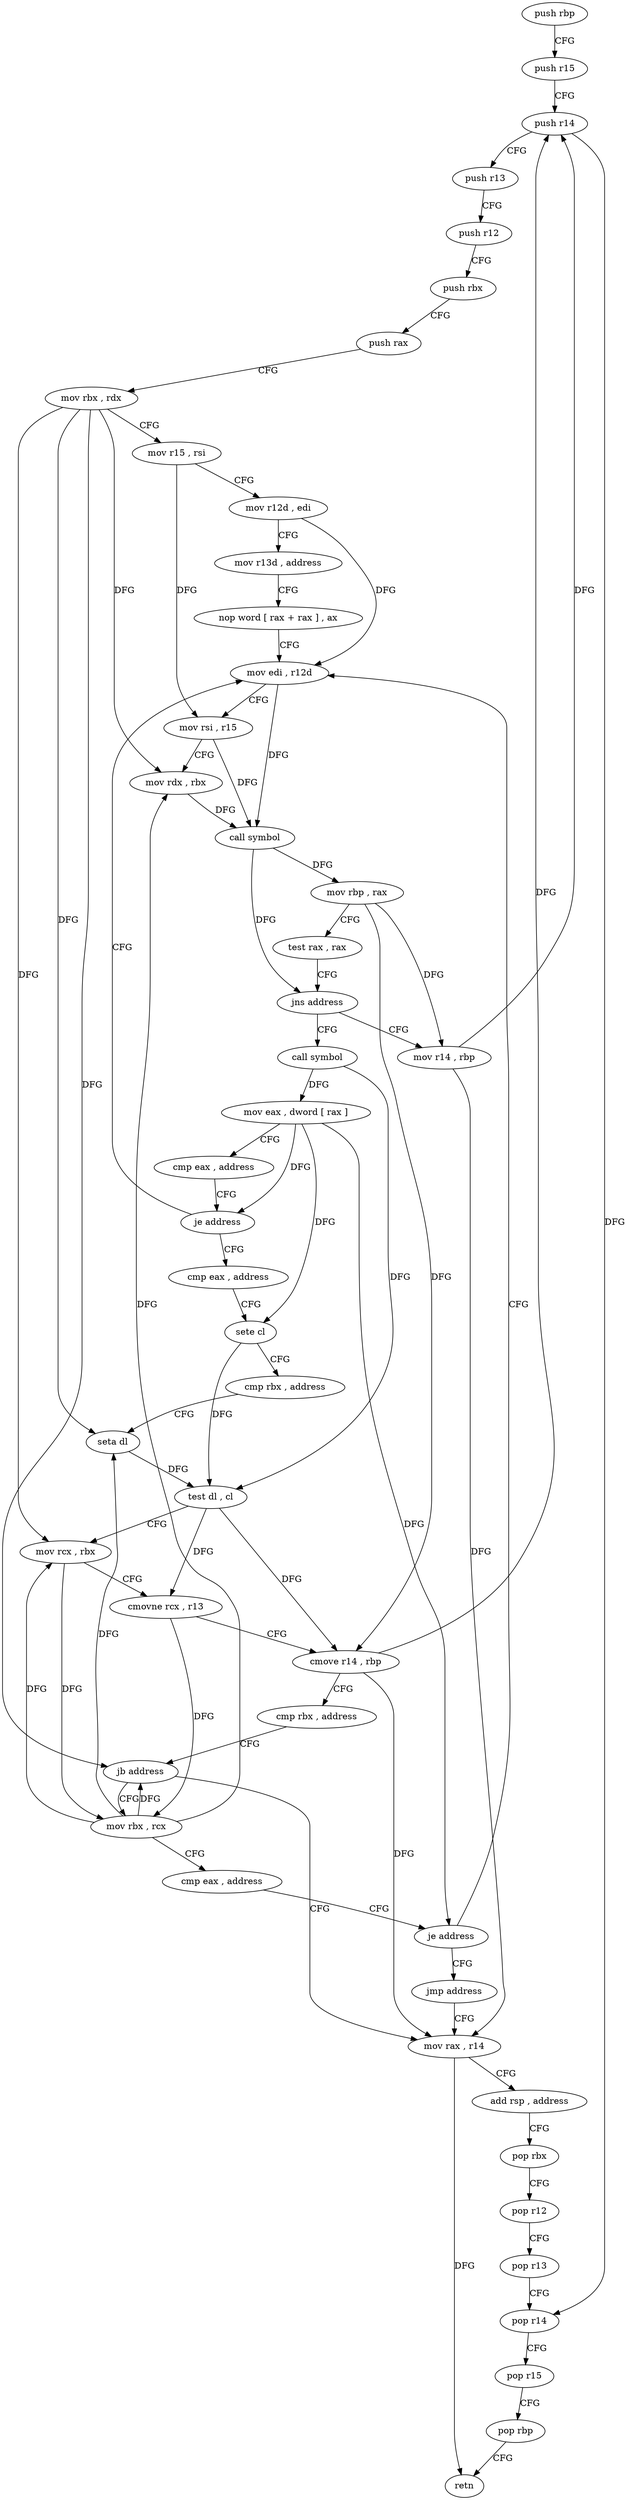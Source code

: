 digraph "func" {
"4215168" [label = "push rbp" ]
"4215169" [label = "push r15" ]
"4215171" [label = "push r14" ]
"4215173" [label = "push r13" ]
"4215175" [label = "push r12" ]
"4215177" [label = "push rbx" ]
"4215178" [label = "push rax" ]
"4215179" [label = "mov rbx , rdx" ]
"4215182" [label = "mov r15 , rsi" ]
"4215185" [label = "mov r12d , edi" ]
"4215188" [label = "mov r13d , address" ]
"4215194" [label = "nop word [ rax + rax ] , ax" ]
"4215200" [label = "mov edi , r12d" ]
"4215282" [label = "mov r14 , rbp" ]
"4215285" [label = "mov rax , r14" ]
"4215222" [label = "call symbol" ]
"4215227" [label = "mov eax , dword [ rax ]" ]
"4215229" [label = "cmp eax , address" ]
"4215232" [label = "je address" ]
"4215234" [label = "cmp eax , address" ]
"4215203" [label = "mov rsi , r15" ]
"4215206" [label = "mov rdx , rbx" ]
"4215209" [label = "call symbol" ]
"4215214" [label = "mov rbp , rax" ]
"4215217" [label = "test rax , rax" ]
"4215220" [label = "jns address" ]
"4215237" [label = "sete cl" ]
"4215240" [label = "cmp rbx , address" ]
"4215247" [label = "seta dl" ]
"4215250" [label = "test dl , cl" ]
"4215252" [label = "mov rcx , rbx" ]
"4215255" [label = "cmovne rcx , r13" ]
"4215259" [label = "cmove r14 , rbp" ]
"4215263" [label = "cmp rbx , address" ]
"4215270" [label = "jb address" ]
"4215272" [label = "mov rbx , rcx" ]
"4215288" [label = "add rsp , address" ]
"4215292" [label = "pop rbx" ]
"4215293" [label = "pop r12" ]
"4215295" [label = "pop r13" ]
"4215297" [label = "pop r14" ]
"4215299" [label = "pop r15" ]
"4215301" [label = "pop rbp" ]
"4215302" [label = "retn" ]
"4215275" [label = "cmp eax , address" ]
"4215278" [label = "je address" ]
"4215280" [label = "jmp address" ]
"4215168" -> "4215169" [ label = "CFG" ]
"4215169" -> "4215171" [ label = "CFG" ]
"4215171" -> "4215173" [ label = "CFG" ]
"4215171" -> "4215297" [ label = "DFG" ]
"4215173" -> "4215175" [ label = "CFG" ]
"4215175" -> "4215177" [ label = "CFG" ]
"4215177" -> "4215178" [ label = "CFG" ]
"4215178" -> "4215179" [ label = "CFG" ]
"4215179" -> "4215182" [ label = "CFG" ]
"4215179" -> "4215206" [ label = "DFG" ]
"4215179" -> "4215247" [ label = "DFG" ]
"4215179" -> "4215252" [ label = "DFG" ]
"4215179" -> "4215270" [ label = "DFG" ]
"4215182" -> "4215185" [ label = "CFG" ]
"4215182" -> "4215203" [ label = "DFG" ]
"4215185" -> "4215188" [ label = "CFG" ]
"4215185" -> "4215200" [ label = "DFG" ]
"4215188" -> "4215194" [ label = "CFG" ]
"4215194" -> "4215200" [ label = "CFG" ]
"4215200" -> "4215203" [ label = "CFG" ]
"4215200" -> "4215209" [ label = "DFG" ]
"4215282" -> "4215285" [ label = "DFG" ]
"4215282" -> "4215171" [ label = "DFG" ]
"4215285" -> "4215288" [ label = "CFG" ]
"4215285" -> "4215302" [ label = "DFG" ]
"4215222" -> "4215227" [ label = "DFG" ]
"4215222" -> "4215250" [ label = "DFG" ]
"4215227" -> "4215229" [ label = "CFG" ]
"4215227" -> "4215232" [ label = "DFG" ]
"4215227" -> "4215237" [ label = "DFG" ]
"4215227" -> "4215278" [ label = "DFG" ]
"4215229" -> "4215232" [ label = "CFG" ]
"4215232" -> "4215200" [ label = "CFG" ]
"4215232" -> "4215234" [ label = "CFG" ]
"4215234" -> "4215237" [ label = "CFG" ]
"4215203" -> "4215206" [ label = "CFG" ]
"4215203" -> "4215209" [ label = "DFG" ]
"4215206" -> "4215209" [ label = "DFG" ]
"4215209" -> "4215214" [ label = "DFG" ]
"4215209" -> "4215220" [ label = "DFG" ]
"4215214" -> "4215217" [ label = "CFG" ]
"4215214" -> "4215282" [ label = "DFG" ]
"4215214" -> "4215259" [ label = "DFG" ]
"4215217" -> "4215220" [ label = "CFG" ]
"4215220" -> "4215282" [ label = "CFG" ]
"4215220" -> "4215222" [ label = "CFG" ]
"4215237" -> "4215240" [ label = "CFG" ]
"4215237" -> "4215250" [ label = "DFG" ]
"4215240" -> "4215247" [ label = "CFG" ]
"4215247" -> "4215250" [ label = "DFG" ]
"4215250" -> "4215252" [ label = "CFG" ]
"4215250" -> "4215255" [ label = "DFG" ]
"4215250" -> "4215259" [ label = "DFG" ]
"4215252" -> "4215255" [ label = "CFG" ]
"4215252" -> "4215272" [ label = "DFG" ]
"4215255" -> "4215259" [ label = "CFG" ]
"4215255" -> "4215272" [ label = "DFG" ]
"4215259" -> "4215263" [ label = "CFG" ]
"4215259" -> "4215171" [ label = "DFG" ]
"4215259" -> "4215285" [ label = "DFG" ]
"4215263" -> "4215270" [ label = "CFG" ]
"4215270" -> "4215285" [ label = "CFG" ]
"4215270" -> "4215272" [ label = "CFG" ]
"4215272" -> "4215275" [ label = "CFG" ]
"4215272" -> "4215206" [ label = "DFG" ]
"4215272" -> "4215247" [ label = "DFG" ]
"4215272" -> "4215252" [ label = "DFG" ]
"4215272" -> "4215270" [ label = "DFG" ]
"4215288" -> "4215292" [ label = "CFG" ]
"4215292" -> "4215293" [ label = "CFG" ]
"4215293" -> "4215295" [ label = "CFG" ]
"4215295" -> "4215297" [ label = "CFG" ]
"4215297" -> "4215299" [ label = "CFG" ]
"4215299" -> "4215301" [ label = "CFG" ]
"4215301" -> "4215302" [ label = "CFG" ]
"4215275" -> "4215278" [ label = "CFG" ]
"4215278" -> "4215200" [ label = "CFG" ]
"4215278" -> "4215280" [ label = "CFG" ]
"4215280" -> "4215285" [ label = "CFG" ]
}

